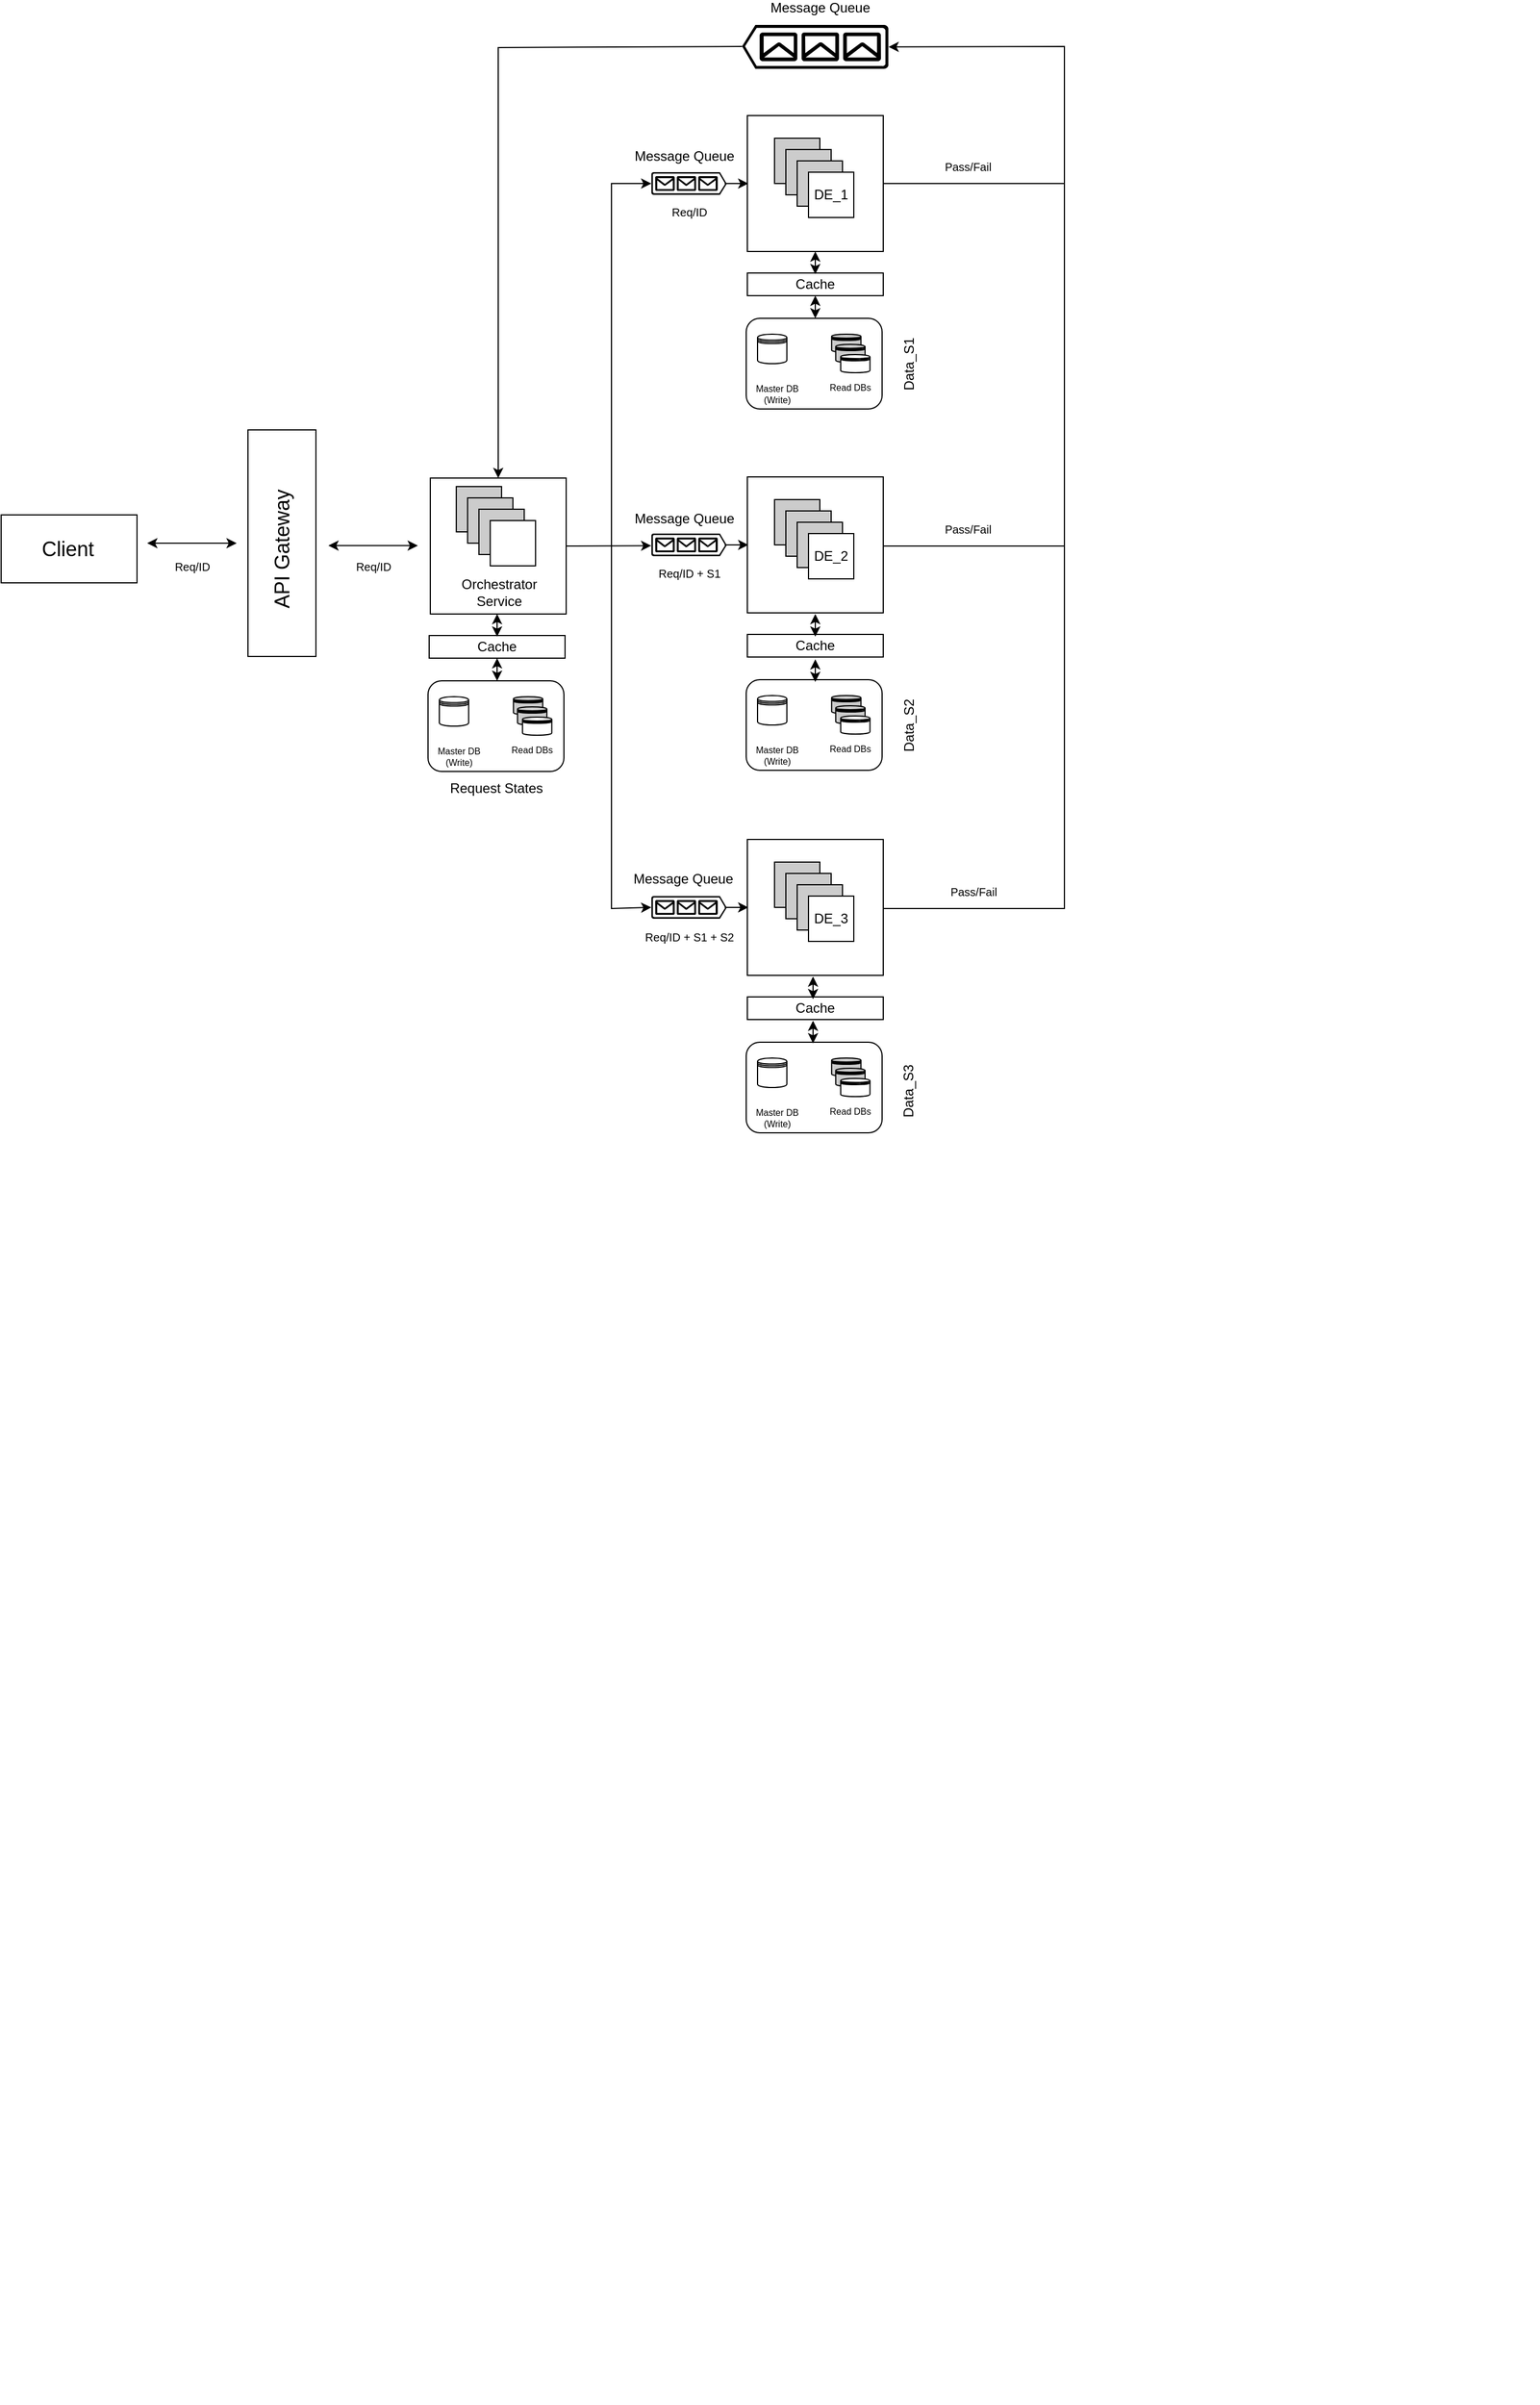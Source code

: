 <mxfile version="21.5.0" type="github">
  <diagram name="V1.0" id="6Y0P250KfrOHETSSXVVm">
    <mxGraphModel dx="1477" dy="2484" grid="1" gridSize="10" guides="1" tooltips="1" connect="1" arrows="1" fold="1" page="1" pageScale="1" pageWidth="1169" pageHeight="1654" math="0" shadow="0">
      <root>
        <mxCell id="0" />
        <mxCell id="1" parent="0" />
        <mxCell id="clRIjmDs6BeYKeaNwXn5-33" value="" style="rounded=0;whiteSpace=wrap;html=1;rotation=90;" vertex="1" parent="1">
          <mxGeometry x="269" y="-972.5" width="200" height="60" as="geometry" />
        </mxCell>
        <mxCell id="clRIjmDs6BeYKeaNwXn5-34" value="&lt;span style=&quot;font-size: 18px;&quot;&gt;API Gateway&lt;/span&gt;" style="text;html=1;strokeColor=none;fillColor=none;align=center;verticalAlign=middle;whiteSpace=wrap;rounded=0;rotation=-90;" vertex="1" parent="1">
          <mxGeometry x="294" y="-952.5" width="150" height="30" as="geometry" />
        </mxCell>
        <mxCell id="clRIjmDs6BeYKeaNwXn5-37" value="" style="group" vertex="1" connectable="0" parent="1">
          <mxGeometry x="370" y="-437.5" width="150" height="60" as="geometry" />
        </mxCell>
        <mxCell id="clRIjmDs6BeYKeaNwXn5-39" value="" style="group" vertex="1" connectable="0" parent="clRIjmDs6BeYKeaNwXn5-37">
          <mxGeometry x="-250" y="-530" width="120" height="60" as="geometry" />
        </mxCell>
        <mxCell id="clRIjmDs6BeYKeaNwXn5-36" value="" style="rounded=0;whiteSpace=wrap;html=1;" vertex="1" parent="clRIjmDs6BeYKeaNwXn5-39">
          <mxGeometry x="1" width="120" height="60" as="geometry" />
        </mxCell>
        <mxCell id="clRIjmDs6BeYKeaNwXn5-35" value="&lt;font style=&quot;font-size: 18px;&quot;&gt;Client&lt;/font&gt;" style="text;html=1;strokeColor=none;fillColor=none;align=center;verticalAlign=middle;whiteSpace=wrap;rounded=0;" vertex="1" parent="clRIjmDs6BeYKeaNwXn5-39">
          <mxGeometry x="30" y="15" width="60" height="30" as="geometry" />
        </mxCell>
        <mxCell id="clRIjmDs6BeYKeaNwXn5-40" value="" style="endArrow=classic;startArrow=classic;html=1;rounded=0;" edge="1" parent="1">
          <mxGeometry width="50" height="50" relative="1" as="geometry">
            <mxPoint x="250" y="-942.5" as="sourcePoint" />
            <mxPoint x="329" y="-942.5" as="targetPoint" />
          </mxGeometry>
        </mxCell>
        <mxCell id="clRIjmDs6BeYKeaNwXn5-57" value="&lt;font style=&quot;font-size: 10px;&quot;&gt;Req/ID&lt;/font&gt;" style="text;html=1;strokeColor=none;fillColor=none;align=center;verticalAlign=middle;whiteSpace=wrap;rounded=0;" vertex="1" parent="1">
          <mxGeometry x="260" y="-937.5" width="60" height="30" as="geometry" />
        </mxCell>
        <mxCell id="clRIjmDs6BeYKeaNwXn5-214" value="" style="sketch=0;aspect=fixed;pointerEvents=1;shadow=0;dashed=0;html=1;strokeColor=none;labelPosition=center;verticalLabelPosition=bottom;verticalAlign=top;align=center;fillColor=#000000;shape=mxgraph.azure.queue_generic;rotation=-180;" vertex="1" parent="1">
          <mxGeometry x="775.33" y="-1400" width="129.34" height="38.8" as="geometry" />
        </mxCell>
        <mxCell id="clRIjmDs6BeYKeaNwXn5-264" value="" style="group" vertex="1" connectable="0" parent="1">
          <mxGeometry x="500" y="-1000" width="120" height="120" as="geometry" />
        </mxCell>
        <mxCell id="clRIjmDs6BeYKeaNwXn5-218" value="" style="whiteSpace=wrap;html=1;aspect=fixed;" vertex="1" parent="clRIjmDs6BeYKeaNwXn5-264">
          <mxGeometry width="120" height="120" as="geometry" />
        </mxCell>
        <mxCell id="clRIjmDs6BeYKeaNwXn5-363" value="" style="group" vertex="1" connectable="0" parent="clRIjmDs6BeYKeaNwXn5-264">
          <mxGeometry x="22.94" y="7.5" width="80" height="70" as="geometry" />
        </mxCell>
        <mxCell id="clRIjmDs6BeYKeaNwXn5-364" value="" style="whiteSpace=wrap;html=1;aspect=fixed;fillColor=#CCCCCC;" vertex="1" parent="clRIjmDs6BeYKeaNwXn5-363">
          <mxGeometry width="40" height="40" as="geometry" />
        </mxCell>
        <mxCell id="clRIjmDs6BeYKeaNwXn5-365" value="" style="whiteSpace=wrap;html=1;aspect=fixed;fillColor=#CCCCCC;" vertex="1" parent="clRIjmDs6BeYKeaNwXn5-363">
          <mxGeometry x="10" y="10" width="40" height="40" as="geometry" />
        </mxCell>
        <mxCell id="clRIjmDs6BeYKeaNwXn5-366" value="" style="whiteSpace=wrap;html=1;aspect=fixed;fillColor=#CCCCCC;" vertex="1" parent="clRIjmDs6BeYKeaNwXn5-363">
          <mxGeometry x="20" y="20" width="40" height="40" as="geometry" />
        </mxCell>
        <mxCell id="clRIjmDs6BeYKeaNwXn5-367" value="" style="whiteSpace=wrap;html=1;aspect=fixed;" vertex="1" parent="clRIjmDs6BeYKeaNwXn5-363">
          <mxGeometry x="30" y="30" width="40" height="40" as="geometry" />
        </mxCell>
        <mxCell id="clRIjmDs6BeYKeaNwXn5-368" value="Orchestrator&lt;br&gt;Service" style="text;html=1;strokeColor=none;fillColor=none;align=center;verticalAlign=middle;whiteSpace=wrap;rounded=0;" vertex="1" parent="clRIjmDs6BeYKeaNwXn5-264">
          <mxGeometry x="31.0" y="86" width="60" height="30" as="geometry" />
        </mxCell>
        <mxCell id="clRIjmDs6BeYKeaNwXn5-268" value="" style="group" vertex="1" connectable="0" parent="1">
          <mxGeometry x="790" y="120" width="689" height="580" as="geometry" />
        </mxCell>
        <mxCell id="clRIjmDs6BeYKeaNwXn5-225" value="" style="group" vertex="1" connectable="0" parent="clRIjmDs6BeYKeaNwXn5-268">
          <mxGeometry x="-10" y="-1440" width="120" height="120" as="geometry" />
        </mxCell>
        <mxCell id="clRIjmDs6BeYKeaNwXn5-1" value="" style="whiteSpace=wrap;html=1;aspect=fixed;" vertex="1" parent="clRIjmDs6BeYKeaNwXn5-225">
          <mxGeometry width="120" height="120" as="geometry" />
        </mxCell>
        <mxCell id="clRIjmDs6BeYKeaNwXn5-167" value="" style="group" vertex="1" connectable="0" parent="clRIjmDs6BeYKeaNwXn5-225">
          <mxGeometry x="24" y="20" width="80" height="70" as="geometry" />
        </mxCell>
        <mxCell id="clRIjmDs6BeYKeaNwXn5-168" value="" style="whiteSpace=wrap;html=1;aspect=fixed;fillColor=#CCCCCC;" vertex="1" parent="clRIjmDs6BeYKeaNwXn5-167">
          <mxGeometry width="40" height="40" as="geometry" />
        </mxCell>
        <mxCell id="clRIjmDs6BeYKeaNwXn5-169" value="" style="whiteSpace=wrap;html=1;aspect=fixed;fillColor=#CCCCCC;" vertex="1" parent="clRIjmDs6BeYKeaNwXn5-167">
          <mxGeometry x="10" y="10" width="40" height="40" as="geometry" />
        </mxCell>
        <mxCell id="clRIjmDs6BeYKeaNwXn5-170" value="" style="whiteSpace=wrap;html=1;aspect=fixed;fillColor=#CCCCCC;" vertex="1" parent="clRIjmDs6BeYKeaNwXn5-167">
          <mxGeometry x="20" y="20" width="40" height="40" as="geometry" />
        </mxCell>
        <mxCell id="clRIjmDs6BeYKeaNwXn5-171" value="" style="whiteSpace=wrap;html=1;aspect=fixed;" vertex="1" parent="clRIjmDs6BeYKeaNwXn5-167">
          <mxGeometry x="30" y="30" width="40" height="40" as="geometry" />
        </mxCell>
        <mxCell id="clRIjmDs6BeYKeaNwXn5-172" value="DE_1" style="text;html=1;strokeColor=none;fillColor=none;align=center;verticalAlign=middle;whiteSpace=wrap;rounded=0;" vertex="1" parent="clRIjmDs6BeYKeaNwXn5-167">
          <mxGeometry x="20" y="35" width="60" height="30" as="geometry" />
        </mxCell>
        <mxCell id="clRIjmDs6BeYKeaNwXn5-206" value="" style="sketch=0;aspect=fixed;pointerEvents=1;shadow=0;dashed=0;html=1;strokeColor=none;labelPosition=center;verticalLabelPosition=bottom;verticalAlign=top;align=center;fillColor=#000000;shape=mxgraph.azure.queue_generic" vertex="1" parent="clRIjmDs6BeYKeaNwXn5-268">
          <mxGeometry x="-94.83" y="-1390" width="66.66" height="20" as="geometry" />
        </mxCell>
        <mxCell id="clRIjmDs6BeYKeaNwXn5-208" value="" style="endArrow=classic;html=1;rounded=0;" edge="1" parent="clRIjmDs6BeYKeaNwXn5-268">
          <mxGeometry width="50" height="50" relative="1" as="geometry">
            <mxPoint x="-30" y="-1380" as="sourcePoint" />
            <mxPoint x="-9.17" y="-1380" as="targetPoint" />
          </mxGeometry>
        </mxCell>
        <mxCell id="clRIjmDs6BeYKeaNwXn5-289" value="" style="group" vertex="1" connectable="0" parent="clRIjmDs6BeYKeaNwXn5-268">
          <mxGeometry x="-10" y="-1301" width="120" height="20" as="geometry" />
        </mxCell>
        <mxCell id="clRIjmDs6BeYKeaNwXn5-42" value="" style="rounded=0;whiteSpace=wrap;html=1;rotation=0;" vertex="1" parent="clRIjmDs6BeYKeaNwXn5-289">
          <mxGeometry width="120" height="20" as="geometry" />
        </mxCell>
        <mxCell id="clRIjmDs6BeYKeaNwXn5-43" value="Cache" style="text;html=1;strokeColor=none;fillColor=none;align=center;verticalAlign=middle;whiteSpace=wrap;rounded=0;rotation=0;" vertex="1" parent="clRIjmDs6BeYKeaNwXn5-289">
          <mxGeometry x="30" y="2.5" width="60" height="15" as="geometry" />
        </mxCell>
        <mxCell id="clRIjmDs6BeYKeaNwXn5-346" value="Data_S3" style="text;html=1;strokeColor=none;fillColor=none;align=center;verticalAlign=middle;whiteSpace=wrap;rounded=0;rotation=-90;" vertex="1" parent="clRIjmDs6BeYKeaNwXn5-268">
          <mxGeometry x="90" y="-594" width="85" height="30" as="geometry" />
        </mxCell>
        <mxCell id="clRIjmDs6BeYKeaNwXn5-379" value="&lt;span style=&quot;font-size: 10px;&quot;&gt;Pass/Fail&lt;/span&gt;" style="text;html=1;strokeColor=none;fillColor=none;align=center;verticalAlign=middle;whiteSpace=wrap;rounded=0;" vertex="1" parent="clRIjmDs6BeYKeaNwXn5-268">
          <mxGeometry x="160" y="-770" width="60" height="30" as="geometry" />
        </mxCell>
        <mxCell id="clRIjmDs6BeYKeaNwXn5-381" value="&lt;font style=&quot;font-size: 10px;&quot;&gt;&lt;font style=&quot;&quot;&gt;Req&lt;/font&gt;/ID + S1 + S2&lt;/font&gt;" style="text;html=1;strokeColor=none;fillColor=none;align=center;verticalAlign=middle;whiteSpace=wrap;rounded=0;" vertex="1" parent="clRIjmDs6BeYKeaNwXn5-268">
          <mxGeometry x="-106.5" y="-730" width="90" height="30" as="geometry" />
        </mxCell>
        <mxCell id="clRIjmDs6BeYKeaNwXn5-269" value="" style="endArrow=classic;startArrow=classic;html=1;rounded=0;" edge="1" parent="1">
          <mxGeometry width="50" height="50" relative="1" as="geometry">
            <mxPoint x="410" y="-940.37" as="sourcePoint" />
            <mxPoint x="489" y="-940.37" as="targetPoint" />
          </mxGeometry>
        </mxCell>
        <mxCell id="clRIjmDs6BeYKeaNwXn5-55" value="&lt;font style=&quot;font-size: 10px;&quot;&gt;&lt;font style=&quot;&quot;&gt;Req&lt;/font&gt;/ID&lt;/font&gt;" style="text;html=1;strokeColor=none;fillColor=none;align=center;verticalAlign=middle;whiteSpace=wrap;rounded=0;" vertex="1" parent="1">
          <mxGeometry x="698.5" y="-1250" width="60" height="30" as="geometry" />
        </mxCell>
        <mxCell id="clRIjmDs6BeYKeaNwXn5-290" value="" style="group" vertex="1" connectable="0" parent="1">
          <mxGeometry x="780" y="-1110" width="225" height="146" as="geometry" />
        </mxCell>
        <mxCell id="clRIjmDs6BeYKeaNwXn5-291" value="" style="rounded=1;whiteSpace=wrap;html=1;" vertex="1" parent="clRIjmDs6BeYKeaNwXn5-290">
          <mxGeometry x="-1" y="-31" width="120" height="80" as="geometry" />
        </mxCell>
        <mxCell id="clRIjmDs6BeYKeaNwXn5-292" value="" style="shape=datastore;whiteSpace=wrap;html=1;" vertex="1" parent="clRIjmDs6BeYKeaNwXn5-290">
          <mxGeometry x="9.001" y="-17" width="25.872" height="26" as="geometry" />
        </mxCell>
        <mxCell id="clRIjmDs6BeYKeaNwXn5-293" value="" style="shape=datastore;whiteSpace=wrap;html=1;fillColor=#cccccc;" vertex="1" parent="clRIjmDs6BeYKeaNwXn5-290">
          <mxGeometry x="74.42" y="-17" width="25.87" height="16" as="geometry" />
        </mxCell>
        <mxCell id="clRIjmDs6BeYKeaNwXn5-301" value="" style="shape=datastore;whiteSpace=wrap;html=1;fillColor=#cccccc;" vertex="1" parent="clRIjmDs6BeYKeaNwXn5-290">
          <mxGeometry x="78.07" y="-8" width="25.87" height="16" as="geometry" />
        </mxCell>
        <mxCell id="clRIjmDs6BeYKeaNwXn5-297" value="&lt;div style=&quot;&quot;&gt;&lt;span style=&quot;font-size: 8px; background-color: initial;&quot;&gt;Master DB&lt;/span&gt;&lt;/div&gt;&lt;font style=&quot;font-size: 8px;&quot;&gt;&lt;div style=&quot;&quot;&gt;&lt;span style=&quot;background-color: initial;&quot;&gt;(Write)&lt;/span&gt;&lt;/div&gt;&lt;/font&gt;" style="text;html=1;strokeColor=none;fillColor=none;align=center;verticalAlign=middle;whiteSpace=wrap;rounded=0;rotation=0;" vertex="1" parent="clRIjmDs6BeYKeaNwXn5-290">
          <mxGeometry x="-1" y="19" width="54.83" height="30" as="geometry" />
        </mxCell>
        <mxCell id="clRIjmDs6BeYKeaNwXn5-298" value="&lt;font style=&quot;font-size: 8px;&quot;&gt;Read DBs&lt;/font&gt;" style="text;html=1;strokeColor=none;fillColor=none;align=center;verticalAlign=middle;whiteSpace=wrap;rounded=0;rotation=0;" vertex="1" parent="clRIjmDs6BeYKeaNwXn5-290">
          <mxGeometry x="65.13" y="14" width="51.743" height="30" as="geometry" />
        </mxCell>
        <mxCell id="clRIjmDs6BeYKeaNwXn5-344" value="Data_S1" style="text;html=1;strokeColor=none;fillColor=none;align=center;verticalAlign=middle;whiteSpace=wrap;rounded=0;rotation=-90;" vertex="1" parent="clRIjmDs6BeYKeaNwXn5-290">
          <mxGeometry x="100.29" y="-6" width="85" height="30" as="geometry" />
        </mxCell>
        <mxCell id="clRIjmDs6BeYKeaNwXn5-302" value="" style="shape=datastore;whiteSpace=wrap;html=1;fillColor=#FFFFFF;" vertex="1" parent="1">
          <mxGeometry x="862.42" y="-1109" width="25.87" height="16" as="geometry" />
        </mxCell>
        <mxCell id="clRIjmDs6BeYKeaNwXn5-304" value="" style="group" vertex="1" connectable="0" parent="1">
          <mxGeometry x="780" y="-1001" width="120" height="120" as="geometry" />
        </mxCell>
        <mxCell id="clRIjmDs6BeYKeaNwXn5-305" value="" style="whiteSpace=wrap;html=1;aspect=fixed;" vertex="1" parent="clRIjmDs6BeYKeaNwXn5-304">
          <mxGeometry width="120" height="120" as="geometry" />
        </mxCell>
        <mxCell id="clRIjmDs6BeYKeaNwXn5-306" value="" style="group" vertex="1" connectable="0" parent="clRIjmDs6BeYKeaNwXn5-304">
          <mxGeometry x="24" y="20" width="80" height="70" as="geometry" />
        </mxCell>
        <mxCell id="clRIjmDs6BeYKeaNwXn5-307" value="" style="whiteSpace=wrap;html=1;aspect=fixed;fillColor=#CCCCCC;" vertex="1" parent="clRIjmDs6BeYKeaNwXn5-306">
          <mxGeometry width="40" height="40" as="geometry" />
        </mxCell>
        <mxCell id="clRIjmDs6BeYKeaNwXn5-308" value="" style="whiteSpace=wrap;html=1;aspect=fixed;fillColor=#CCCCCC;" vertex="1" parent="clRIjmDs6BeYKeaNwXn5-306">
          <mxGeometry x="10" y="10" width="40" height="40" as="geometry" />
        </mxCell>
        <mxCell id="clRIjmDs6BeYKeaNwXn5-309" value="" style="whiteSpace=wrap;html=1;aspect=fixed;fillColor=#CCCCCC;" vertex="1" parent="clRIjmDs6BeYKeaNwXn5-306">
          <mxGeometry x="20" y="20" width="40" height="40" as="geometry" />
        </mxCell>
        <mxCell id="clRIjmDs6BeYKeaNwXn5-310" value="" style="whiteSpace=wrap;html=1;aspect=fixed;" vertex="1" parent="clRIjmDs6BeYKeaNwXn5-306">
          <mxGeometry x="30" y="30" width="40" height="40" as="geometry" />
        </mxCell>
        <mxCell id="clRIjmDs6BeYKeaNwXn5-311" value="DE_2" style="text;html=1;strokeColor=none;fillColor=none;align=center;verticalAlign=middle;whiteSpace=wrap;rounded=0;" vertex="1" parent="clRIjmDs6BeYKeaNwXn5-306">
          <mxGeometry x="20" y="35" width="60" height="30" as="geometry" />
        </mxCell>
        <mxCell id="clRIjmDs6BeYKeaNwXn5-312" value="" style="sketch=0;aspect=fixed;pointerEvents=1;shadow=0;dashed=0;html=1;strokeColor=none;labelPosition=center;verticalLabelPosition=bottom;verticalAlign=top;align=center;fillColor=#000000;shape=mxgraph.azure.queue_generic" vertex="1" parent="1">
          <mxGeometry x="695.17" y="-951" width="66.66" height="20" as="geometry" />
        </mxCell>
        <mxCell id="clRIjmDs6BeYKeaNwXn5-313" value="" style="endArrow=classic;html=1;rounded=0;" edge="1" parent="1">
          <mxGeometry width="50" height="50" relative="1" as="geometry">
            <mxPoint x="760" y="-941" as="sourcePoint" />
            <mxPoint x="780.83" y="-941" as="targetPoint" />
          </mxGeometry>
        </mxCell>
        <mxCell id="clRIjmDs6BeYKeaNwXn5-314" value="" style="group" vertex="1" connectable="0" parent="1">
          <mxGeometry x="780" y="-862" width="120" height="20" as="geometry" />
        </mxCell>
        <mxCell id="clRIjmDs6BeYKeaNwXn5-315" value="" style="rounded=0;whiteSpace=wrap;html=1;rotation=0;" vertex="1" parent="clRIjmDs6BeYKeaNwXn5-314">
          <mxGeometry width="120" height="20" as="geometry" />
        </mxCell>
        <mxCell id="clRIjmDs6BeYKeaNwXn5-316" value="Cache" style="text;html=1;strokeColor=none;fillColor=none;align=center;verticalAlign=middle;whiteSpace=wrap;rounded=0;rotation=0;" vertex="1" parent="clRIjmDs6BeYKeaNwXn5-314">
          <mxGeometry x="30" y="2.5" width="60" height="15" as="geometry" />
        </mxCell>
        <mxCell id="clRIjmDs6BeYKeaNwXn5-317" value="" style="rounded=1;whiteSpace=wrap;html=1;" vertex="1" parent="1">
          <mxGeometry x="779" y="-822" width="120" height="80" as="geometry" />
        </mxCell>
        <mxCell id="clRIjmDs6BeYKeaNwXn5-318" value="" style="shape=datastore;whiteSpace=wrap;html=1;" vertex="1" parent="1">
          <mxGeometry x="789.001" y="-808" width="25.872" height="26" as="geometry" />
        </mxCell>
        <mxCell id="clRIjmDs6BeYKeaNwXn5-319" value="" style="shape=datastore;whiteSpace=wrap;html=1;fillColor=#cccccc;" vertex="1" parent="1">
          <mxGeometry x="854.42" y="-808" width="25.87" height="16" as="geometry" />
        </mxCell>
        <mxCell id="clRIjmDs6BeYKeaNwXn5-320" value="" style="shape=datastore;whiteSpace=wrap;html=1;fillColor=#cccccc;" vertex="1" parent="1">
          <mxGeometry x="858.07" y="-799" width="25.87" height="16" as="geometry" />
        </mxCell>
        <mxCell id="clRIjmDs6BeYKeaNwXn5-321" value="&lt;div style=&quot;&quot;&gt;&lt;span style=&quot;font-size: 8px; background-color: initial;&quot;&gt;Master DB&lt;/span&gt;&lt;/div&gt;&lt;font style=&quot;font-size: 8px;&quot;&gt;&lt;div style=&quot;&quot;&gt;&lt;span style=&quot;background-color: initial;&quot;&gt;(Write)&lt;/span&gt;&lt;/div&gt;&lt;/font&gt;" style="text;html=1;strokeColor=none;fillColor=none;align=center;verticalAlign=middle;whiteSpace=wrap;rounded=0;rotation=0;" vertex="1" parent="1">
          <mxGeometry x="779" y="-772" width="54.83" height="30" as="geometry" />
        </mxCell>
        <mxCell id="clRIjmDs6BeYKeaNwXn5-322" value="&lt;font style=&quot;font-size: 8px;&quot;&gt;Read DBs&lt;/font&gt;" style="text;html=1;strokeColor=none;fillColor=none;align=center;verticalAlign=middle;whiteSpace=wrap;rounded=0;rotation=0;" vertex="1" parent="1">
          <mxGeometry x="845.13" y="-777" width="51.743" height="30" as="geometry" />
        </mxCell>
        <mxCell id="clRIjmDs6BeYKeaNwXn5-323" value="" style="shape=datastore;whiteSpace=wrap;html=1;fillColor=#FFFFFF;" vertex="1" parent="1">
          <mxGeometry x="862.42" y="-790" width="25.87" height="16" as="geometry" />
        </mxCell>
        <mxCell id="clRIjmDs6BeYKeaNwXn5-324" value="" style="group" vertex="1" connectable="0" parent="1">
          <mxGeometry x="780" y="-681" width="120" height="120" as="geometry" />
        </mxCell>
        <mxCell id="clRIjmDs6BeYKeaNwXn5-325" value="" style="whiteSpace=wrap;html=1;aspect=fixed;" vertex="1" parent="clRIjmDs6BeYKeaNwXn5-324">
          <mxGeometry width="120" height="120" as="geometry" />
        </mxCell>
        <mxCell id="clRIjmDs6BeYKeaNwXn5-326" value="" style="group" vertex="1" connectable="0" parent="clRIjmDs6BeYKeaNwXn5-324">
          <mxGeometry x="24" y="20" width="80" height="70" as="geometry" />
        </mxCell>
        <mxCell id="clRIjmDs6BeYKeaNwXn5-327" value="" style="whiteSpace=wrap;html=1;aspect=fixed;fillColor=#CCCCCC;" vertex="1" parent="clRIjmDs6BeYKeaNwXn5-326">
          <mxGeometry width="40" height="40" as="geometry" />
        </mxCell>
        <mxCell id="clRIjmDs6BeYKeaNwXn5-328" value="" style="whiteSpace=wrap;html=1;aspect=fixed;fillColor=#CCCCCC;" vertex="1" parent="clRIjmDs6BeYKeaNwXn5-326">
          <mxGeometry x="10" y="10" width="40" height="40" as="geometry" />
        </mxCell>
        <mxCell id="clRIjmDs6BeYKeaNwXn5-329" value="" style="whiteSpace=wrap;html=1;aspect=fixed;fillColor=#CCCCCC;" vertex="1" parent="clRIjmDs6BeYKeaNwXn5-326">
          <mxGeometry x="20" y="20" width="40" height="40" as="geometry" />
        </mxCell>
        <mxCell id="clRIjmDs6BeYKeaNwXn5-330" value="" style="whiteSpace=wrap;html=1;aspect=fixed;" vertex="1" parent="clRIjmDs6BeYKeaNwXn5-326">
          <mxGeometry x="30" y="30" width="40" height="40" as="geometry" />
        </mxCell>
        <mxCell id="clRIjmDs6BeYKeaNwXn5-331" value="DE_3" style="text;html=1;strokeColor=none;fillColor=none;align=center;verticalAlign=middle;whiteSpace=wrap;rounded=0;" vertex="1" parent="clRIjmDs6BeYKeaNwXn5-326">
          <mxGeometry x="20" y="35" width="60" height="30" as="geometry" />
        </mxCell>
        <mxCell id="clRIjmDs6BeYKeaNwXn5-332" value="" style="sketch=0;aspect=fixed;pointerEvents=1;shadow=0;dashed=0;html=1;strokeColor=none;labelPosition=center;verticalLabelPosition=bottom;verticalAlign=top;align=center;fillColor=#000000;shape=mxgraph.azure.queue_generic" vertex="1" parent="1">
          <mxGeometry x="695.17" y="-631" width="66.66" height="20" as="geometry" />
        </mxCell>
        <mxCell id="clRIjmDs6BeYKeaNwXn5-333" value="" style="endArrow=classic;html=1;rounded=0;" edge="1" parent="1">
          <mxGeometry width="50" height="50" relative="1" as="geometry">
            <mxPoint x="760" y="-621" as="sourcePoint" />
            <mxPoint x="780.83" y="-621" as="targetPoint" />
          </mxGeometry>
        </mxCell>
        <mxCell id="clRIjmDs6BeYKeaNwXn5-334" value="" style="group" vertex="1" connectable="0" parent="1">
          <mxGeometry x="780" y="-542" width="120" height="20" as="geometry" />
        </mxCell>
        <mxCell id="clRIjmDs6BeYKeaNwXn5-335" value="" style="rounded=0;whiteSpace=wrap;html=1;rotation=0;" vertex="1" parent="clRIjmDs6BeYKeaNwXn5-334">
          <mxGeometry width="120" height="20" as="geometry" />
        </mxCell>
        <mxCell id="clRIjmDs6BeYKeaNwXn5-336" value="Cache" style="text;html=1;strokeColor=none;fillColor=none;align=center;verticalAlign=middle;whiteSpace=wrap;rounded=0;rotation=0;" vertex="1" parent="clRIjmDs6BeYKeaNwXn5-334">
          <mxGeometry x="30" y="2.5" width="60" height="15" as="geometry" />
        </mxCell>
        <mxCell id="clRIjmDs6BeYKeaNwXn5-337" value="" style="rounded=1;whiteSpace=wrap;html=1;" vertex="1" parent="1">
          <mxGeometry x="779" y="-502" width="120" height="80" as="geometry" />
        </mxCell>
        <mxCell id="clRIjmDs6BeYKeaNwXn5-338" value="" style="shape=datastore;whiteSpace=wrap;html=1;" vertex="1" parent="1">
          <mxGeometry x="789.001" y="-488" width="25.872" height="26" as="geometry" />
        </mxCell>
        <mxCell id="clRIjmDs6BeYKeaNwXn5-339" value="" style="shape=datastore;whiteSpace=wrap;html=1;fillColor=#cccccc;" vertex="1" parent="1">
          <mxGeometry x="854.42" y="-488" width="25.87" height="16" as="geometry" />
        </mxCell>
        <mxCell id="clRIjmDs6BeYKeaNwXn5-340" value="" style="shape=datastore;whiteSpace=wrap;html=1;fillColor=#cccccc;" vertex="1" parent="1">
          <mxGeometry x="858.07" y="-479" width="25.87" height="16" as="geometry" />
        </mxCell>
        <mxCell id="clRIjmDs6BeYKeaNwXn5-341" value="&lt;div style=&quot;&quot;&gt;&lt;span style=&quot;font-size: 8px; background-color: initial;&quot;&gt;Master DB&lt;/span&gt;&lt;/div&gt;&lt;font style=&quot;font-size: 8px;&quot;&gt;&lt;div style=&quot;&quot;&gt;&lt;span style=&quot;background-color: initial;&quot;&gt;(Write)&lt;/span&gt;&lt;/div&gt;&lt;/font&gt;" style="text;html=1;strokeColor=none;fillColor=none;align=center;verticalAlign=middle;whiteSpace=wrap;rounded=0;rotation=0;" vertex="1" parent="1">
          <mxGeometry x="779" y="-452" width="54.83" height="30" as="geometry" />
        </mxCell>
        <mxCell id="clRIjmDs6BeYKeaNwXn5-342" value="&lt;font style=&quot;font-size: 8px;&quot;&gt;Read DBs&lt;/font&gt;" style="text;html=1;strokeColor=none;fillColor=none;align=center;verticalAlign=middle;whiteSpace=wrap;rounded=0;rotation=0;" vertex="1" parent="1">
          <mxGeometry x="845.13" y="-457" width="51.743" height="30" as="geometry" />
        </mxCell>
        <mxCell id="clRIjmDs6BeYKeaNwXn5-343" value="" style="shape=datastore;whiteSpace=wrap;html=1;fillColor=#FFFFFF;" vertex="1" parent="1">
          <mxGeometry x="862.42" y="-470" width="25.87" height="16" as="geometry" />
        </mxCell>
        <mxCell id="clRIjmDs6BeYKeaNwXn5-345" value="Data_S2" style="text;html=1;strokeColor=none;fillColor=none;align=center;verticalAlign=middle;whiteSpace=wrap;rounded=0;rotation=-90;" vertex="1" parent="1">
          <mxGeometry x="880.29" y="-797" width="85" height="30" as="geometry" />
        </mxCell>
        <mxCell id="clRIjmDs6BeYKeaNwXn5-347" value="" style="endArrow=classic;startArrow=classic;html=1;rounded=0;" edge="1" parent="1">
          <mxGeometry width="50" height="50" relative="1" as="geometry">
            <mxPoint x="840" y="-1180" as="sourcePoint" />
            <mxPoint x="840" y="-1200" as="targetPoint" />
          </mxGeometry>
        </mxCell>
        <mxCell id="clRIjmDs6BeYKeaNwXn5-348" value="" style="endArrow=classic;startArrow=classic;html=1;rounded=0;" edge="1" parent="1">
          <mxGeometry width="50" height="50" relative="1" as="geometry">
            <mxPoint x="840" y="-1141" as="sourcePoint" />
            <mxPoint x="840" y="-1161" as="targetPoint" />
          </mxGeometry>
        </mxCell>
        <mxCell id="clRIjmDs6BeYKeaNwXn5-349" value="&lt;font style=&quot;font-size: 10px;&quot;&gt;&lt;font style=&quot;&quot;&gt;Req&lt;/font&gt;/ID + S1&lt;/font&gt;" style="text;html=1;strokeColor=none;fillColor=none;align=center;verticalAlign=middle;whiteSpace=wrap;rounded=0;" vertex="1" parent="1">
          <mxGeometry x="698.5" y="-931" width="60" height="30" as="geometry" />
        </mxCell>
        <mxCell id="clRIjmDs6BeYKeaNwXn5-350" value="" style="group" vertex="1" connectable="0" parent="1">
          <mxGeometry x="499" y="-861" width="120" height="20" as="geometry" />
        </mxCell>
        <mxCell id="clRIjmDs6BeYKeaNwXn5-351" value="" style="rounded=0;whiteSpace=wrap;html=1;rotation=0;" vertex="1" parent="clRIjmDs6BeYKeaNwXn5-350">
          <mxGeometry width="120" height="20" as="geometry" />
        </mxCell>
        <mxCell id="clRIjmDs6BeYKeaNwXn5-352" value="Cache" style="text;html=1;strokeColor=none;fillColor=none;align=center;verticalAlign=middle;whiteSpace=wrap;rounded=0;rotation=0;" vertex="1" parent="clRIjmDs6BeYKeaNwXn5-350">
          <mxGeometry x="30" y="2.5" width="60" height="15" as="geometry" />
        </mxCell>
        <mxCell id="clRIjmDs6BeYKeaNwXn5-353" value="" style="rounded=1;whiteSpace=wrap;html=1;" vertex="1" parent="1">
          <mxGeometry x="498" y="-821" width="120" height="80" as="geometry" />
        </mxCell>
        <mxCell id="clRIjmDs6BeYKeaNwXn5-354" value="" style="shape=datastore;whiteSpace=wrap;html=1;" vertex="1" parent="1">
          <mxGeometry x="508.001" y="-807" width="25.872" height="26" as="geometry" />
        </mxCell>
        <mxCell id="clRIjmDs6BeYKeaNwXn5-355" value="" style="shape=datastore;whiteSpace=wrap;html=1;fillColor=#cccccc;" vertex="1" parent="1">
          <mxGeometry x="573.42" y="-807" width="25.87" height="16" as="geometry" />
        </mxCell>
        <mxCell id="clRIjmDs6BeYKeaNwXn5-356" value="" style="shape=datastore;whiteSpace=wrap;html=1;fillColor=#cccccc;" vertex="1" parent="1">
          <mxGeometry x="577.07" y="-798" width="25.87" height="16" as="geometry" />
        </mxCell>
        <mxCell id="clRIjmDs6BeYKeaNwXn5-357" value="&lt;div style=&quot;&quot;&gt;&lt;span style=&quot;font-size: 8px; background-color: initial;&quot;&gt;Master DB&lt;/span&gt;&lt;/div&gt;&lt;font style=&quot;font-size: 8px;&quot;&gt;&lt;div style=&quot;&quot;&gt;&lt;span style=&quot;background-color: initial;&quot;&gt;(Write)&lt;/span&gt;&lt;/div&gt;&lt;/font&gt;" style="text;html=1;strokeColor=none;fillColor=none;align=center;verticalAlign=middle;whiteSpace=wrap;rounded=0;rotation=0;" vertex="1" parent="1">
          <mxGeometry x="498" y="-771" width="54.83" height="30" as="geometry" />
        </mxCell>
        <mxCell id="clRIjmDs6BeYKeaNwXn5-358" value="&lt;font style=&quot;font-size: 8px;&quot;&gt;Read DBs&lt;/font&gt;" style="text;html=1;strokeColor=none;fillColor=none;align=center;verticalAlign=middle;whiteSpace=wrap;rounded=0;rotation=0;" vertex="1" parent="1">
          <mxGeometry x="564.13" y="-776" width="51.743" height="30" as="geometry" />
        </mxCell>
        <mxCell id="clRIjmDs6BeYKeaNwXn5-359" value="Request States" style="text;html=1;strokeColor=none;fillColor=none;align=center;verticalAlign=middle;whiteSpace=wrap;rounded=0;rotation=0;" vertex="1" parent="1">
          <mxGeometry x="515.5" y="-741" width="85" height="30" as="geometry" />
        </mxCell>
        <mxCell id="clRIjmDs6BeYKeaNwXn5-360" value="" style="shape=datastore;whiteSpace=wrap;html=1;fillColor=#FFFFFF;" vertex="1" parent="1">
          <mxGeometry x="581.42" y="-789" width="25.87" height="16" as="geometry" />
        </mxCell>
        <mxCell id="clRIjmDs6BeYKeaNwXn5-361" value="" style="endArrow=classic;startArrow=classic;html=1;rounded=0;" edge="1" parent="1">
          <mxGeometry width="50" height="50" relative="1" as="geometry">
            <mxPoint x="559" y="-860" as="sourcePoint" />
            <mxPoint x="559" y="-880" as="targetPoint" />
          </mxGeometry>
        </mxCell>
        <mxCell id="clRIjmDs6BeYKeaNwXn5-362" value="" style="endArrow=classic;startArrow=classic;html=1;rounded=0;" edge="1" parent="1">
          <mxGeometry width="50" height="50" relative="1" as="geometry">
            <mxPoint x="559" y="-821" as="sourcePoint" />
            <mxPoint x="559" y="-841" as="targetPoint" />
          </mxGeometry>
        </mxCell>
        <mxCell id="clRIjmDs6BeYKeaNwXn5-369" value="" style="endArrow=classic;html=1;rounded=0;entryX=-0.001;entryY=0.536;entryDx=0;entryDy=0;entryPerimeter=0;exitX=1;exitY=0.5;exitDx=0;exitDy=0;" edge="1" parent="1" source="clRIjmDs6BeYKeaNwXn5-218" target="clRIjmDs6BeYKeaNwXn5-312">
          <mxGeometry width="50" height="50" relative="1" as="geometry">
            <mxPoint x="630" y="-940" as="sourcePoint" />
            <mxPoint x="660" y="-900" as="targetPoint" />
          </mxGeometry>
        </mxCell>
        <mxCell id="clRIjmDs6BeYKeaNwXn5-370" value="" style="endArrow=classic;html=1;rounded=0;entryX=0;entryY=0.5;entryDx=0;entryDy=0;entryPerimeter=0;" edge="1" parent="1" target="clRIjmDs6BeYKeaNwXn5-206">
          <mxGeometry width="50" height="50" relative="1" as="geometry">
            <mxPoint x="660" y="-940" as="sourcePoint" />
            <mxPoint x="690" y="-1260" as="targetPoint" />
            <Array as="points">
              <mxPoint x="660" y="-1260" />
            </Array>
          </mxGeometry>
        </mxCell>
        <mxCell id="clRIjmDs6BeYKeaNwXn5-371" value="" style="endArrow=classic;html=1;rounded=0;entryX=0;entryY=0.5;entryDx=0;entryDy=0;entryPerimeter=0;" edge="1" parent="1" target="clRIjmDs6BeYKeaNwXn5-332">
          <mxGeometry width="50" height="50" relative="1" as="geometry">
            <mxPoint x="660" y="-940" as="sourcePoint" />
            <mxPoint x="570" y="-629" as="targetPoint" />
            <Array as="points">
              <mxPoint x="660" y="-620" />
            </Array>
          </mxGeometry>
        </mxCell>
        <mxCell id="clRIjmDs6BeYKeaNwXn5-372" value="" style="endArrow=classic;html=1;rounded=0;exitX=1;exitY=0.51;exitDx=0;exitDy=0;exitPerimeter=0;entryX=0.5;entryY=0;entryDx=0;entryDy=0;" edge="1" parent="1" source="clRIjmDs6BeYKeaNwXn5-214" target="clRIjmDs6BeYKeaNwXn5-218">
          <mxGeometry width="50" height="50" relative="1" as="geometry">
            <mxPoint x="230" y="-1200" as="sourcePoint" />
            <mxPoint x="280" y="-1250" as="targetPoint" />
            <Array as="points">
              <mxPoint x="560" y="-1380" />
            </Array>
          </mxGeometry>
        </mxCell>
        <mxCell id="clRIjmDs6BeYKeaNwXn5-373" value="" style="endArrow=classic;html=1;rounded=0;entryX=0;entryY=0.5;entryDx=0;entryDy=0;entryPerimeter=0;" edge="1" parent="1" target="clRIjmDs6BeYKeaNwXn5-214">
          <mxGeometry width="50" height="50" relative="1" as="geometry">
            <mxPoint x="900" y="-1260" as="sourcePoint" />
            <mxPoint x="930" y="-1380" as="targetPoint" />
            <Array as="points">
              <mxPoint x="1060" y="-1260" />
              <mxPoint x="1060" y="-1381" />
            </Array>
          </mxGeometry>
        </mxCell>
        <mxCell id="clRIjmDs6BeYKeaNwXn5-374" value="&lt;span style=&quot;font-size: 10px;&quot;&gt;Pass/Fail&lt;/span&gt;" style="text;html=1;strokeColor=none;fillColor=none;align=center;verticalAlign=middle;whiteSpace=wrap;rounded=0;" vertex="1" parent="1">
          <mxGeometry x="945" y="-1290" width="60" height="30" as="geometry" />
        </mxCell>
        <mxCell id="clRIjmDs6BeYKeaNwXn5-376" value="" style="endArrow=none;html=1;rounded=0;" edge="1" parent="1">
          <mxGeometry width="50" height="50" relative="1" as="geometry">
            <mxPoint x="899.67" y="-940" as="sourcePoint" />
            <mxPoint x="1060" y="-1260" as="targetPoint" />
            <Array as="points">
              <mxPoint x="1060" y="-940" />
            </Array>
          </mxGeometry>
        </mxCell>
        <mxCell id="clRIjmDs6BeYKeaNwXn5-377" value="" style="endArrow=none;html=1;rounded=0;" edge="1" parent="1">
          <mxGeometry width="50" height="50" relative="1" as="geometry">
            <mxPoint x="899.67" y="-620" as="sourcePoint" />
            <mxPoint x="1060" y="-940" as="targetPoint" />
            <Array as="points">
              <mxPoint x="1060" y="-620" />
            </Array>
          </mxGeometry>
        </mxCell>
        <mxCell id="clRIjmDs6BeYKeaNwXn5-378" value="&lt;span style=&quot;font-size: 10px;&quot;&gt;Pass/Fail&lt;/span&gt;" style="text;html=1;strokeColor=none;fillColor=none;align=center;verticalAlign=middle;whiteSpace=wrap;rounded=0;" vertex="1" parent="1">
          <mxGeometry x="945" y="-970" width="60" height="30" as="geometry" />
        </mxCell>
        <mxCell id="clRIjmDs6BeYKeaNwXn5-380" value="&lt;font style=&quot;font-size: 10px;&quot;&gt;Req/ID&lt;/font&gt;" style="text;html=1;strokeColor=none;fillColor=none;align=center;verticalAlign=middle;whiteSpace=wrap;rounded=0;" vertex="1" parent="1">
          <mxGeometry x="420" y="-937.5" width="60" height="30" as="geometry" />
        </mxCell>
        <mxCell id="clRIjmDs6BeYKeaNwXn5-382" value="" style="endArrow=classic;startArrow=classic;html=1;rounded=0;" edge="1" parent="1">
          <mxGeometry width="50" height="50" relative="1" as="geometry">
            <mxPoint x="840" y="-860" as="sourcePoint" />
            <mxPoint x="840" y="-880" as="targetPoint" />
          </mxGeometry>
        </mxCell>
        <mxCell id="clRIjmDs6BeYKeaNwXn5-383" value="" style="endArrow=classic;startArrow=classic;html=1;rounded=0;" edge="1" parent="1">
          <mxGeometry width="50" height="50" relative="1" as="geometry">
            <mxPoint x="840" y="-820" as="sourcePoint" />
            <mxPoint x="840" y="-840" as="targetPoint" />
          </mxGeometry>
        </mxCell>
        <mxCell id="clRIjmDs6BeYKeaNwXn5-384" value="" style="endArrow=classic;startArrow=classic;html=1;rounded=0;" edge="1" parent="1">
          <mxGeometry width="50" height="50" relative="1" as="geometry">
            <mxPoint x="838" y="-540" as="sourcePoint" />
            <mxPoint x="838" y="-560" as="targetPoint" />
          </mxGeometry>
        </mxCell>
        <mxCell id="clRIjmDs6BeYKeaNwXn5-385" value="" style="endArrow=classic;startArrow=classic;html=1;rounded=0;" edge="1" parent="1">
          <mxGeometry width="50" height="50" relative="1" as="geometry">
            <mxPoint x="838" y="-501" as="sourcePoint" />
            <mxPoint x="838" y="-521" as="targetPoint" />
          </mxGeometry>
        </mxCell>
        <mxCell id="clRIjmDs6BeYKeaNwXn5-386" value="Message Queue" style="text;html=1;strokeColor=none;fillColor=none;align=center;verticalAlign=middle;whiteSpace=wrap;rounded=0;" vertex="1" parent="1">
          <mxGeometry x="799" y="-1420" width="91" height="10" as="geometry" />
        </mxCell>
        <mxCell id="clRIjmDs6BeYKeaNwXn5-387" value="Message Queue" style="text;html=1;strokeColor=none;fillColor=none;align=center;verticalAlign=middle;whiteSpace=wrap;rounded=0;" vertex="1" parent="1">
          <mxGeometry x="679" y="-1289" width="91" height="10" as="geometry" />
        </mxCell>
        <mxCell id="clRIjmDs6BeYKeaNwXn5-388" value="Message Queue" style="text;html=1;strokeColor=none;fillColor=none;align=center;verticalAlign=middle;whiteSpace=wrap;rounded=0;" vertex="1" parent="1">
          <mxGeometry x="679" y="-969" width="91" height="10" as="geometry" />
        </mxCell>
        <mxCell id="clRIjmDs6BeYKeaNwXn5-389" value="Message Queue" style="text;html=1;strokeColor=none;fillColor=none;align=center;verticalAlign=middle;whiteSpace=wrap;rounded=0;" vertex="1" parent="1">
          <mxGeometry x="678" y="-651" width="91" height="10" as="geometry" />
        </mxCell>
      </root>
    </mxGraphModel>
  </diagram>
</mxfile>
